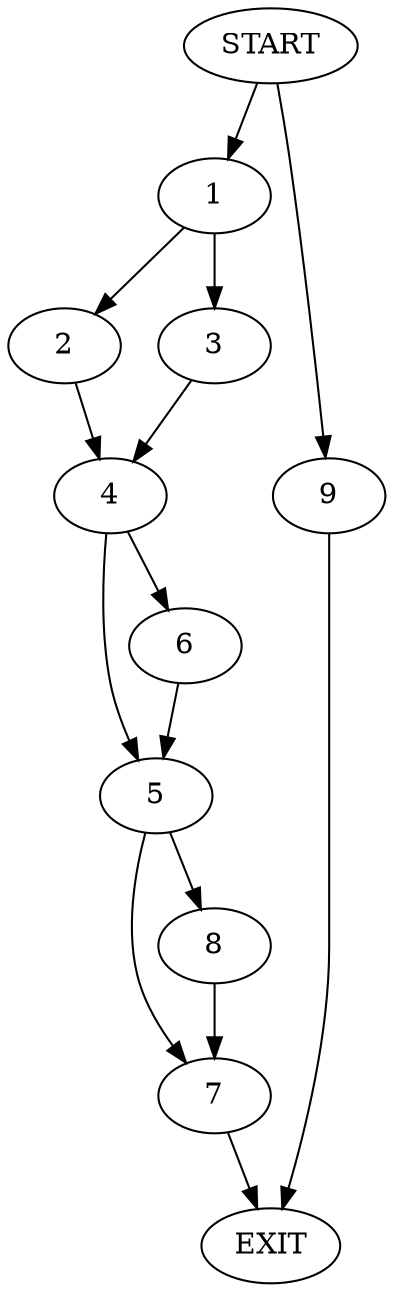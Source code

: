 digraph {
0 [label="START"]
10 [label="EXIT"]
0 -> 1
1 -> 2
1 -> 3
3 -> 4
2 -> 4
4 -> 5
4 -> 6
5 -> 7
5 -> 8
6 -> 5
0 -> 9
9 -> 10
8 -> 7
7 -> 10
}
